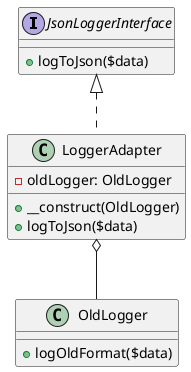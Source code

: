 @startuml
interface JsonLoggerInterface {
    +logToJson($data)
}

class OldLogger {
    +logOldFormat($data)
}

class LoggerAdapter {
    -oldLogger: OldLogger
    +__construct(OldLogger)
    +logToJson($data)
}

JsonLoggerInterface <|.. LoggerAdapter
LoggerAdapter o-- OldLogger
@enduml